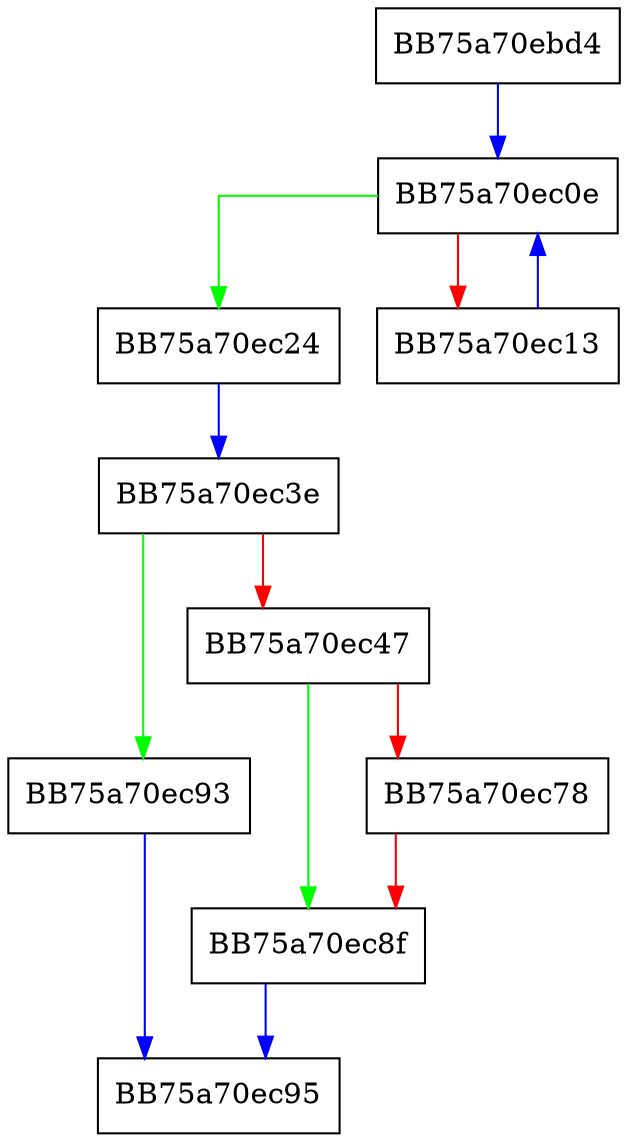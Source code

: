 digraph Collect {
  node [shape="box"];
  graph [splines=ortho];
  BB75a70ebd4 -> BB75a70ec0e [color="blue"];
  BB75a70ec0e -> BB75a70ec24 [color="green"];
  BB75a70ec0e -> BB75a70ec13 [color="red"];
  BB75a70ec13 -> BB75a70ec0e [color="blue"];
  BB75a70ec24 -> BB75a70ec3e [color="blue"];
  BB75a70ec3e -> BB75a70ec93 [color="green"];
  BB75a70ec3e -> BB75a70ec47 [color="red"];
  BB75a70ec47 -> BB75a70ec8f [color="green"];
  BB75a70ec47 -> BB75a70ec78 [color="red"];
  BB75a70ec78 -> BB75a70ec8f [color="red"];
  BB75a70ec8f -> BB75a70ec95 [color="blue"];
  BB75a70ec93 -> BB75a70ec95 [color="blue"];
}